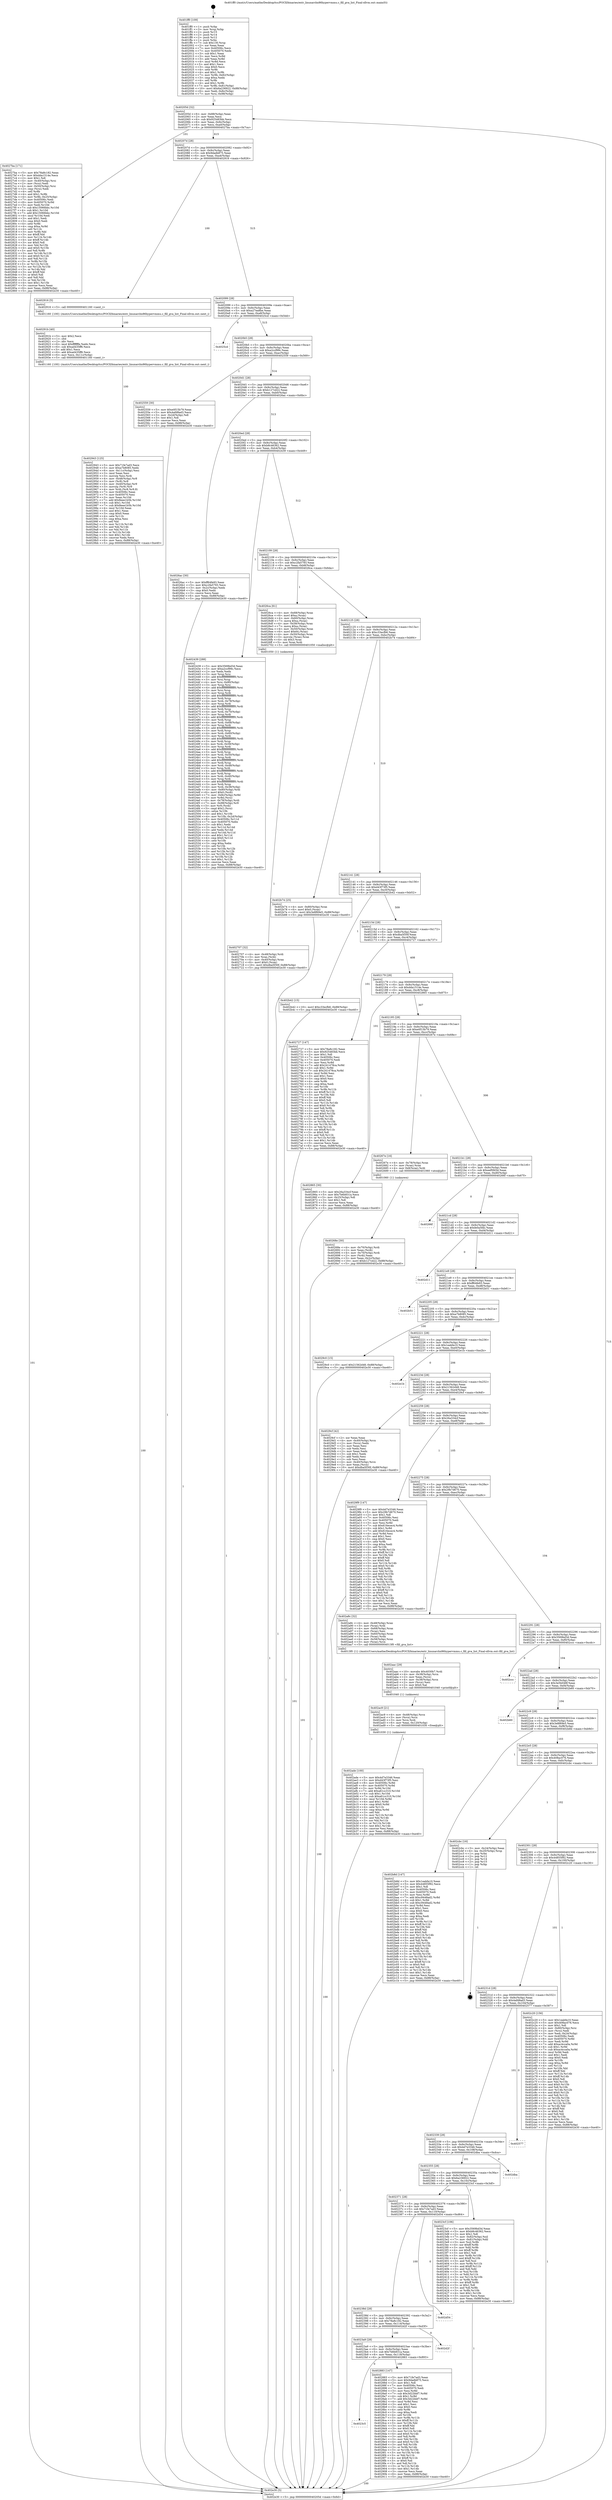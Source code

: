 digraph "0x401ff0" {
  label = "0x401ff0 (/mnt/c/Users/mathe/Desktop/tcc/POCII/binaries/extr_linuxarchx86hypervmmu.c_fill_gva_list_Final-ollvm.out::main(0))"
  labelloc = "t"
  node[shape=record]

  Entry [label="",width=0.3,height=0.3,shape=circle,fillcolor=black,style=filled]
  "0x40205d" [label="{
     0x40205d [32]\l
     | [instrs]\l
     &nbsp;&nbsp;0x40205d \<+6\>: mov -0x88(%rbp),%eax\l
     &nbsp;&nbsp;0x402063 \<+2\>: mov %eax,%ecx\l
     &nbsp;&nbsp;0x402065 \<+6\>: sub $0x925483bb,%ecx\l
     &nbsp;&nbsp;0x40206b \<+6\>: mov %eax,-0x9c(%rbp)\l
     &nbsp;&nbsp;0x402071 \<+6\>: mov %ecx,-0xa0(%rbp)\l
     &nbsp;&nbsp;0x402077 \<+6\>: je 00000000004027ba \<main+0x7ca\>\l
  }"]
  "0x4027ba" [label="{
     0x4027ba [171]\l
     | [instrs]\l
     &nbsp;&nbsp;0x4027ba \<+5\>: mov $0x78a8c182,%eax\l
     &nbsp;&nbsp;0x4027bf \<+5\>: mov $0xdda1514e,%ecx\l
     &nbsp;&nbsp;0x4027c4 \<+2\>: mov $0x1,%dl\l
     &nbsp;&nbsp;0x4027c6 \<+4\>: mov -0x40(%rbp),%rsi\l
     &nbsp;&nbsp;0x4027ca \<+2\>: mov (%rsi),%edi\l
     &nbsp;&nbsp;0x4027cc \<+4\>: mov -0x50(%rbp),%rsi\l
     &nbsp;&nbsp;0x4027d0 \<+2\>: cmp (%rsi),%edi\l
     &nbsp;&nbsp;0x4027d2 \<+4\>: setl %r8b\l
     &nbsp;&nbsp;0x4027d6 \<+4\>: and $0x1,%r8b\l
     &nbsp;&nbsp;0x4027da \<+4\>: mov %r8b,-0x25(%rbp)\l
     &nbsp;&nbsp;0x4027de \<+7\>: mov 0x40506c,%edi\l
     &nbsp;&nbsp;0x4027e5 \<+8\>: mov 0x405070,%r9d\l
     &nbsp;&nbsp;0x4027ed \<+3\>: mov %edi,%r10d\l
     &nbsp;&nbsp;0x4027f0 \<+7\>: sub $0x15066bbc,%r10d\l
     &nbsp;&nbsp;0x4027f7 \<+4\>: sub $0x1,%r10d\l
     &nbsp;&nbsp;0x4027fb \<+7\>: add $0x15066bbc,%r10d\l
     &nbsp;&nbsp;0x402802 \<+4\>: imul %r10d,%edi\l
     &nbsp;&nbsp;0x402806 \<+3\>: and $0x1,%edi\l
     &nbsp;&nbsp;0x402809 \<+3\>: cmp $0x0,%edi\l
     &nbsp;&nbsp;0x40280c \<+4\>: sete %r8b\l
     &nbsp;&nbsp;0x402810 \<+4\>: cmp $0xa,%r9d\l
     &nbsp;&nbsp;0x402814 \<+4\>: setl %r11b\l
     &nbsp;&nbsp;0x402818 \<+3\>: mov %r8b,%bl\l
     &nbsp;&nbsp;0x40281b \<+3\>: xor $0xff,%bl\l
     &nbsp;&nbsp;0x40281e \<+3\>: mov %r11b,%r14b\l
     &nbsp;&nbsp;0x402821 \<+4\>: xor $0xff,%r14b\l
     &nbsp;&nbsp;0x402825 \<+3\>: xor $0x0,%dl\l
     &nbsp;&nbsp;0x402828 \<+3\>: mov %bl,%r15b\l
     &nbsp;&nbsp;0x40282b \<+4\>: and $0x0,%r15b\l
     &nbsp;&nbsp;0x40282f \<+3\>: and %dl,%r8b\l
     &nbsp;&nbsp;0x402832 \<+3\>: mov %r14b,%r12b\l
     &nbsp;&nbsp;0x402835 \<+4\>: and $0x0,%r12b\l
     &nbsp;&nbsp;0x402839 \<+3\>: and %dl,%r11b\l
     &nbsp;&nbsp;0x40283c \<+3\>: or %r8b,%r15b\l
     &nbsp;&nbsp;0x40283f \<+3\>: or %r11b,%r12b\l
     &nbsp;&nbsp;0x402842 \<+3\>: xor %r12b,%r15b\l
     &nbsp;&nbsp;0x402845 \<+3\>: or %r14b,%bl\l
     &nbsp;&nbsp;0x402848 \<+3\>: xor $0xff,%bl\l
     &nbsp;&nbsp;0x40284b \<+3\>: or $0x0,%dl\l
     &nbsp;&nbsp;0x40284e \<+2\>: and %dl,%bl\l
     &nbsp;&nbsp;0x402850 \<+3\>: or %bl,%r15b\l
     &nbsp;&nbsp;0x402853 \<+4\>: test $0x1,%r15b\l
     &nbsp;&nbsp;0x402857 \<+3\>: cmovne %ecx,%eax\l
     &nbsp;&nbsp;0x40285a \<+6\>: mov %eax,-0x88(%rbp)\l
     &nbsp;&nbsp;0x402860 \<+5\>: jmp 0000000000402e30 \<main+0xe40\>\l
  }"]
  "0x40207d" [label="{
     0x40207d [28]\l
     | [instrs]\l
     &nbsp;&nbsp;0x40207d \<+5\>: jmp 0000000000402082 \<main+0x92\>\l
     &nbsp;&nbsp;0x402082 \<+6\>: mov -0x9c(%rbp),%eax\l
     &nbsp;&nbsp;0x402088 \<+5\>: sub $0x9dadb875,%eax\l
     &nbsp;&nbsp;0x40208d \<+6\>: mov %eax,-0xa4(%rbp)\l
     &nbsp;&nbsp;0x402093 \<+6\>: je 0000000000402916 \<main+0x926\>\l
  }"]
  Exit [label="",width=0.3,height=0.3,shape=circle,fillcolor=black,style=filled,peripheries=2]
  "0x402916" [label="{
     0x402916 [5]\l
     | [instrs]\l
     &nbsp;&nbsp;0x402916 \<+5\>: call 0000000000401160 \<next_i\>\l
     | [calls]\l
     &nbsp;&nbsp;0x401160 \{100\} (/mnt/c/Users/mathe/Desktop/tcc/POCII/binaries/extr_linuxarchx86hypervmmu.c_fill_gva_list_Final-ollvm.out::next_i)\l
  }"]
  "0x402099" [label="{
     0x402099 [28]\l
     | [instrs]\l
     &nbsp;&nbsp;0x402099 \<+5\>: jmp 000000000040209e \<main+0xae\>\l
     &nbsp;&nbsp;0x40209e \<+6\>: mov -0x9c(%rbp),%eax\l
     &nbsp;&nbsp;0x4020a4 \<+5\>: sub $0xa27ea8be,%eax\l
     &nbsp;&nbsp;0x4020a9 \<+6\>: mov %eax,-0xa8(%rbp)\l
     &nbsp;&nbsp;0x4020af \<+6\>: je 00000000004025cd \<main+0x5dd\>\l
  }"]
  "0x402ade" [label="{
     0x402ade [100]\l
     | [instrs]\l
     &nbsp;&nbsp;0x402ade \<+5\>: mov $0x4d7e3346,%eax\l
     &nbsp;&nbsp;0x402ae3 \<+5\>: mov $0xd43f73f5,%esi\l
     &nbsp;&nbsp;0x402ae8 \<+8\>: mov 0x40506c,%r8d\l
     &nbsp;&nbsp;0x402af0 \<+8\>: mov 0x405070,%r9d\l
     &nbsp;&nbsp;0x402af8 \<+3\>: mov %r8d,%r10d\l
     &nbsp;&nbsp;0x402afb \<+7\>: add $0xa61cc310,%r10d\l
     &nbsp;&nbsp;0x402b02 \<+4\>: sub $0x1,%r10d\l
     &nbsp;&nbsp;0x402b06 \<+7\>: sub $0xa61cc310,%r10d\l
     &nbsp;&nbsp;0x402b0d \<+4\>: imul %r10d,%r8d\l
     &nbsp;&nbsp;0x402b11 \<+4\>: and $0x1,%r8d\l
     &nbsp;&nbsp;0x402b15 \<+4\>: cmp $0x0,%r8d\l
     &nbsp;&nbsp;0x402b19 \<+4\>: sete %r11b\l
     &nbsp;&nbsp;0x402b1d \<+4\>: cmp $0xa,%r9d\l
     &nbsp;&nbsp;0x402b21 \<+3\>: setl %bl\l
     &nbsp;&nbsp;0x402b24 \<+3\>: mov %r11b,%r14b\l
     &nbsp;&nbsp;0x402b27 \<+3\>: and %bl,%r14b\l
     &nbsp;&nbsp;0x402b2a \<+3\>: xor %bl,%r11b\l
     &nbsp;&nbsp;0x402b2d \<+3\>: or %r11b,%r14b\l
     &nbsp;&nbsp;0x402b30 \<+4\>: test $0x1,%r14b\l
     &nbsp;&nbsp;0x402b34 \<+3\>: cmovne %esi,%eax\l
     &nbsp;&nbsp;0x402b37 \<+6\>: mov %eax,-0x88(%rbp)\l
     &nbsp;&nbsp;0x402b3d \<+5\>: jmp 0000000000402e30 \<main+0xe40\>\l
  }"]
  "0x4025cd" [label="{
     0x4025cd\l
  }", style=dashed]
  "0x4020b5" [label="{
     0x4020b5 [28]\l
     | [instrs]\l
     &nbsp;&nbsp;0x4020b5 \<+5\>: jmp 00000000004020ba \<main+0xca\>\l
     &nbsp;&nbsp;0x4020ba \<+6\>: mov -0x9c(%rbp),%eax\l
     &nbsp;&nbsp;0x4020c0 \<+5\>: sub $0xa2ccf99c,%eax\l
     &nbsp;&nbsp;0x4020c5 \<+6\>: mov %eax,-0xac(%rbp)\l
     &nbsp;&nbsp;0x4020cb \<+6\>: je 0000000000402559 \<main+0x569\>\l
  }"]
  "0x402ac9" [label="{
     0x402ac9 [21]\l
     | [instrs]\l
     &nbsp;&nbsp;0x402ac9 \<+4\>: mov -0x48(%rbp),%rcx\l
     &nbsp;&nbsp;0x402acd \<+3\>: mov (%rcx),%rcx\l
     &nbsp;&nbsp;0x402ad0 \<+3\>: mov %rcx,%rdi\l
     &nbsp;&nbsp;0x402ad3 \<+6\>: mov %eax,-0x120(%rbp)\l
     &nbsp;&nbsp;0x402ad9 \<+5\>: call 0000000000401030 \<free@plt\>\l
     | [calls]\l
     &nbsp;&nbsp;0x401030 \{1\} (unknown)\l
  }"]
  "0x402559" [label="{
     0x402559 [30]\l
     | [instrs]\l
     &nbsp;&nbsp;0x402559 \<+5\>: mov $0xe0f15b79,%eax\l
     &nbsp;&nbsp;0x40255e \<+5\>: mov $0x4afd8ad3,%ecx\l
     &nbsp;&nbsp;0x402563 \<+3\>: mov -0x2d(%rbp),%dl\l
     &nbsp;&nbsp;0x402566 \<+3\>: test $0x1,%dl\l
     &nbsp;&nbsp;0x402569 \<+3\>: cmovne %ecx,%eax\l
     &nbsp;&nbsp;0x40256c \<+6\>: mov %eax,-0x88(%rbp)\l
     &nbsp;&nbsp;0x402572 \<+5\>: jmp 0000000000402e30 \<main+0xe40\>\l
  }"]
  "0x4020d1" [label="{
     0x4020d1 [28]\l
     | [instrs]\l
     &nbsp;&nbsp;0x4020d1 \<+5\>: jmp 00000000004020d6 \<main+0xe6\>\l
     &nbsp;&nbsp;0x4020d6 \<+6\>: mov -0x9c(%rbp),%eax\l
     &nbsp;&nbsp;0x4020dc \<+5\>: sub $0xb127cd22,%eax\l
     &nbsp;&nbsp;0x4020e1 \<+6\>: mov %eax,-0xb0(%rbp)\l
     &nbsp;&nbsp;0x4020e7 \<+6\>: je 00000000004026ac \<main+0x6bc\>\l
  }"]
  "0x402aac" [label="{
     0x402aac [29]\l
     | [instrs]\l
     &nbsp;&nbsp;0x402aac \<+10\>: movabs $0x4030b7,%rdi\l
     &nbsp;&nbsp;0x402ab6 \<+4\>: mov -0x38(%rbp),%rcx\l
     &nbsp;&nbsp;0x402aba \<+2\>: mov %eax,(%rcx)\l
     &nbsp;&nbsp;0x402abc \<+4\>: mov -0x38(%rbp),%rcx\l
     &nbsp;&nbsp;0x402ac0 \<+2\>: mov (%rcx),%esi\l
     &nbsp;&nbsp;0x402ac2 \<+2\>: mov $0x0,%al\l
     &nbsp;&nbsp;0x402ac4 \<+5\>: call 0000000000401040 \<printf@plt\>\l
     | [calls]\l
     &nbsp;&nbsp;0x401040 \{1\} (unknown)\l
  }"]
  "0x4026ac" [label="{
     0x4026ac [30]\l
     | [instrs]\l
     &nbsp;&nbsp;0x4026ac \<+5\>: mov $0xff64fe93,%eax\l
     &nbsp;&nbsp;0x4026b1 \<+5\>: mov $0xc2fa5793,%ecx\l
     &nbsp;&nbsp;0x4026b6 \<+3\>: mov -0x2c(%rbp),%edx\l
     &nbsp;&nbsp;0x4026b9 \<+3\>: cmp $0x0,%edx\l
     &nbsp;&nbsp;0x4026bc \<+3\>: cmove %ecx,%eax\l
     &nbsp;&nbsp;0x4026bf \<+6\>: mov %eax,-0x88(%rbp)\l
     &nbsp;&nbsp;0x4026c5 \<+5\>: jmp 0000000000402e30 \<main+0xe40\>\l
  }"]
  "0x4020ed" [label="{
     0x4020ed [28]\l
     | [instrs]\l
     &nbsp;&nbsp;0x4020ed \<+5\>: jmp 00000000004020f2 \<main+0x102\>\l
     &nbsp;&nbsp;0x4020f2 \<+6\>: mov -0x9c(%rbp),%eax\l
     &nbsp;&nbsp;0x4020f8 \<+5\>: sub $0xb8c46362,%eax\l
     &nbsp;&nbsp;0x4020fd \<+6\>: mov %eax,-0xb4(%rbp)\l
     &nbsp;&nbsp;0x402103 \<+6\>: je 0000000000402439 \<main+0x449\>\l
  }"]
  "0x402943" [label="{
     0x402943 [125]\l
     | [instrs]\l
     &nbsp;&nbsp;0x402943 \<+5\>: mov $0x71fe7ad3,%ecx\l
     &nbsp;&nbsp;0x402948 \<+5\>: mov $0xa7b8085,%edx\l
     &nbsp;&nbsp;0x40294d \<+6\>: mov -0x11c(%rbp),%esi\l
     &nbsp;&nbsp;0x402953 \<+3\>: imul %eax,%esi\l
     &nbsp;&nbsp;0x402956 \<+3\>: movslq %esi,%rdi\l
     &nbsp;&nbsp;0x402959 \<+4\>: mov -0x48(%rbp),%r8\l
     &nbsp;&nbsp;0x40295d \<+3\>: mov (%r8),%r8\l
     &nbsp;&nbsp;0x402960 \<+4\>: mov -0x40(%rbp),%r9\l
     &nbsp;&nbsp;0x402964 \<+3\>: movslq (%r9),%r9\l
     &nbsp;&nbsp;0x402967 \<+4\>: mov %rdi,(%r8,%r9,8)\l
     &nbsp;&nbsp;0x40296b \<+7\>: mov 0x40506c,%eax\l
     &nbsp;&nbsp;0x402972 \<+7\>: mov 0x405070,%esi\l
     &nbsp;&nbsp;0x402979 \<+3\>: mov %eax,%r10d\l
     &nbsp;&nbsp;0x40297c \<+7\>: add $0x8eee1b5b,%r10d\l
     &nbsp;&nbsp;0x402983 \<+4\>: sub $0x1,%r10d\l
     &nbsp;&nbsp;0x402987 \<+7\>: sub $0x8eee1b5b,%r10d\l
     &nbsp;&nbsp;0x40298e \<+4\>: imul %r10d,%eax\l
     &nbsp;&nbsp;0x402992 \<+3\>: and $0x1,%eax\l
     &nbsp;&nbsp;0x402995 \<+3\>: cmp $0x0,%eax\l
     &nbsp;&nbsp;0x402998 \<+4\>: sete %r11b\l
     &nbsp;&nbsp;0x40299c \<+3\>: cmp $0xa,%esi\l
     &nbsp;&nbsp;0x40299f \<+3\>: setl %bl\l
     &nbsp;&nbsp;0x4029a2 \<+3\>: mov %r11b,%r14b\l
     &nbsp;&nbsp;0x4029a5 \<+3\>: and %bl,%r14b\l
     &nbsp;&nbsp;0x4029a8 \<+3\>: xor %bl,%r11b\l
     &nbsp;&nbsp;0x4029ab \<+3\>: or %r11b,%r14b\l
     &nbsp;&nbsp;0x4029ae \<+4\>: test $0x1,%r14b\l
     &nbsp;&nbsp;0x4029b2 \<+3\>: cmovne %edx,%ecx\l
     &nbsp;&nbsp;0x4029b5 \<+6\>: mov %ecx,-0x88(%rbp)\l
     &nbsp;&nbsp;0x4029bb \<+5\>: jmp 0000000000402e30 \<main+0xe40\>\l
  }"]
  "0x402439" [label="{
     0x402439 [288]\l
     | [instrs]\l
     &nbsp;&nbsp;0x402439 \<+5\>: mov $0x3569bd3d,%eax\l
     &nbsp;&nbsp;0x40243e \<+5\>: mov $0xa2ccf99c,%ecx\l
     &nbsp;&nbsp;0x402443 \<+2\>: xor %edx,%edx\l
     &nbsp;&nbsp;0x402445 \<+3\>: mov %rsp,%rsi\l
     &nbsp;&nbsp;0x402448 \<+4\>: add $0xfffffffffffffff0,%rsi\l
     &nbsp;&nbsp;0x40244c \<+3\>: mov %rsi,%rsp\l
     &nbsp;&nbsp;0x40244f \<+4\>: mov %rsi,-0x80(%rbp)\l
     &nbsp;&nbsp;0x402453 \<+3\>: mov %rsp,%rsi\l
     &nbsp;&nbsp;0x402456 \<+4\>: add $0xfffffffffffffff0,%rsi\l
     &nbsp;&nbsp;0x40245a \<+3\>: mov %rsi,%rsp\l
     &nbsp;&nbsp;0x40245d \<+3\>: mov %rsp,%rdi\l
     &nbsp;&nbsp;0x402460 \<+4\>: add $0xfffffffffffffff0,%rdi\l
     &nbsp;&nbsp;0x402464 \<+3\>: mov %rdi,%rsp\l
     &nbsp;&nbsp;0x402467 \<+4\>: mov %rdi,-0x78(%rbp)\l
     &nbsp;&nbsp;0x40246b \<+3\>: mov %rsp,%rdi\l
     &nbsp;&nbsp;0x40246e \<+4\>: add $0xfffffffffffffff0,%rdi\l
     &nbsp;&nbsp;0x402472 \<+3\>: mov %rdi,%rsp\l
     &nbsp;&nbsp;0x402475 \<+4\>: mov %rdi,-0x70(%rbp)\l
     &nbsp;&nbsp;0x402479 \<+3\>: mov %rsp,%rdi\l
     &nbsp;&nbsp;0x40247c \<+4\>: add $0xfffffffffffffff0,%rdi\l
     &nbsp;&nbsp;0x402480 \<+3\>: mov %rdi,%rsp\l
     &nbsp;&nbsp;0x402483 \<+4\>: mov %rdi,-0x68(%rbp)\l
     &nbsp;&nbsp;0x402487 \<+3\>: mov %rsp,%rdi\l
     &nbsp;&nbsp;0x40248a \<+4\>: add $0xfffffffffffffff0,%rdi\l
     &nbsp;&nbsp;0x40248e \<+3\>: mov %rdi,%rsp\l
     &nbsp;&nbsp;0x402491 \<+4\>: mov %rdi,-0x60(%rbp)\l
     &nbsp;&nbsp;0x402495 \<+3\>: mov %rsp,%rdi\l
     &nbsp;&nbsp;0x402498 \<+4\>: add $0xfffffffffffffff0,%rdi\l
     &nbsp;&nbsp;0x40249c \<+3\>: mov %rdi,%rsp\l
     &nbsp;&nbsp;0x40249f \<+4\>: mov %rdi,-0x58(%rbp)\l
     &nbsp;&nbsp;0x4024a3 \<+3\>: mov %rsp,%rdi\l
     &nbsp;&nbsp;0x4024a6 \<+4\>: add $0xfffffffffffffff0,%rdi\l
     &nbsp;&nbsp;0x4024aa \<+3\>: mov %rdi,%rsp\l
     &nbsp;&nbsp;0x4024ad \<+4\>: mov %rdi,-0x50(%rbp)\l
     &nbsp;&nbsp;0x4024b1 \<+3\>: mov %rsp,%rdi\l
     &nbsp;&nbsp;0x4024b4 \<+4\>: add $0xfffffffffffffff0,%rdi\l
     &nbsp;&nbsp;0x4024b8 \<+3\>: mov %rdi,%rsp\l
     &nbsp;&nbsp;0x4024bb \<+4\>: mov %rdi,-0x48(%rbp)\l
     &nbsp;&nbsp;0x4024bf \<+3\>: mov %rsp,%rdi\l
     &nbsp;&nbsp;0x4024c2 \<+4\>: add $0xfffffffffffffff0,%rdi\l
     &nbsp;&nbsp;0x4024c6 \<+3\>: mov %rdi,%rsp\l
     &nbsp;&nbsp;0x4024c9 \<+4\>: mov %rdi,-0x40(%rbp)\l
     &nbsp;&nbsp;0x4024cd \<+3\>: mov %rsp,%rdi\l
     &nbsp;&nbsp;0x4024d0 \<+4\>: add $0xfffffffffffffff0,%rdi\l
     &nbsp;&nbsp;0x4024d4 \<+3\>: mov %rdi,%rsp\l
     &nbsp;&nbsp;0x4024d7 \<+4\>: mov %rdi,-0x38(%rbp)\l
     &nbsp;&nbsp;0x4024db \<+4\>: mov -0x80(%rbp),%rdi\l
     &nbsp;&nbsp;0x4024df \<+6\>: movl $0x0,(%rdi)\l
     &nbsp;&nbsp;0x4024e5 \<+7\>: mov -0x8c(%rbp),%r8d\l
     &nbsp;&nbsp;0x4024ec \<+3\>: mov %r8d,(%rsi)\l
     &nbsp;&nbsp;0x4024ef \<+4\>: mov -0x78(%rbp),%rdi\l
     &nbsp;&nbsp;0x4024f3 \<+7\>: mov -0x98(%rbp),%r9\l
     &nbsp;&nbsp;0x4024fa \<+3\>: mov %r9,(%rdi)\l
     &nbsp;&nbsp;0x4024fd \<+3\>: cmpl $0x2,(%rsi)\l
     &nbsp;&nbsp;0x402500 \<+4\>: setne %r10b\l
     &nbsp;&nbsp;0x402504 \<+4\>: and $0x1,%r10b\l
     &nbsp;&nbsp;0x402508 \<+4\>: mov %r10b,-0x2d(%rbp)\l
     &nbsp;&nbsp;0x40250c \<+8\>: mov 0x40506c,%r11d\l
     &nbsp;&nbsp;0x402514 \<+7\>: mov 0x405070,%ebx\l
     &nbsp;&nbsp;0x40251b \<+3\>: sub $0x1,%edx\l
     &nbsp;&nbsp;0x40251e \<+3\>: mov %r11d,%r14d\l
     &nbsp;&nbsp;0x402521 \<+3\>: add %edx,%r14d\l
     &nbsp;&nbsp;0x402524 \<+4\>: imul %r14d,%r11d\l
     &nbsp;&nbsp;0x402528 \<+4\>: and $0x1,%r11d\l
     &nbsp;&nbsp;0x40252c \<+4\>: cmp $0x0,%r11d\l
     &nbsp;&nbsp;0x402530 \<+4\>: sete %r10b\l
     &nbsp;&nbsp;0x402534 \<+3\>: cmp $0xa,%ebx\l
     &nbsp;&nbsp;0x402537 \<+4\>: setl %r15b\l
     &nbsp;&nbsp;0x40253b \<+3\>: mov %r10b,%r12b\l
     &nbsp;&nbsp;0x40253e \<+3\>: and %r15b,%r12b\l
     &nbsp;&nbsp;0x402541 \<+3\>: xor %r15b,%r10b\l
     &nbsp;&nbsp;0x402544 \<+3\>: or %r10b,%r12b\l
     &nbsp;&nbsp;0x402547 \<+4\>: test $0x1,%r12b\l
     &nbsp;&nbsp;0x40254b \<+3\>: cmovne %ecx,%eax\l
     &nbsp;&nbsp;0x40254e \<+6\>: mov %eax,-0x88(%rbp)\l
     &nbsp;&nbsp;0x402554 \<+5\>: jmp 0000000000402e30 \<main+0xe40\>\l
  }"]
  "0x402109" [label="{
     0x402109 [28]\l
     | [instrs]\l
     &nbsp;&nbsp;0x402109 \<+5\>: jmp 000000000040210e \<main+0x11e\>\l
     &nbsp;&nbsp;0x40210e \<+6\>: mov -0x9c(%rbp),%eax\l
     &nbsp;&nbsp;0x402114 \<+5\>: sub $0xc2fa5793,%eax\l
     &nbsp;&nbsp;0x402119 \<+6\>: mov %eax,-0xb8(%rbp)\l
     &nbsp;&nbsp;0x40211f \<+6\>: je 00000000004026ca \<main+0x6da\>\l
  }"]
  "0x40291b" [label="{
     0x40291b [40]\l
     | [instrs]\l
     &nbsp;&nbsp;0x40291b \<+5\>: mov $0x2,%ecx\l
     &nbsp;&nbsp;0x402920 \<+1\>: cltd\l
     &nbsp;&nbsp;0x402921 \<+2\>: idiv %ecx\l
     &nbsp;&nbsp;0x402923 \<+6\>: imul $0xfffffffe,%edx,%ecx\l
     &nbsp;&nbsp;0x402929 \<+6\>: sub $0xad435ff6,%ecx\l
     &nbsp;&nbsp;0x40292f \<+3\>: add $0x1,%ecx\l
     &nbsp;&nbsp;0x402932 \<+6\>: add $0xad435ff6,%ecx\l
     &nbsp;&nbsp;0x402938 \<+6\>: mov %ecx,-0x11c(%rbp)\l
     &nbsp;&nbsp;0x40293e \<+5\>: call 0000000000401160 \<next_i\>\l
     | [calls]\l
     &nbsp;&nbsp;0x401160 \{100\} (/mnt/c/Users/mathe/Desktop/tcc/POCII/binaries/extr_linuxarchx86hypervmmu.c_fill_gva_list_Final-ollvm.out::next_i)\l
  }"]
  "0x4026ca" [label="{
     0x4026ca [61]\l
     | [instrs]\l
     &nbsp;&nbsp;0x4026ca \<+4\>: mov -0x68(%rbp),%rax\l
     &nbsp;&nbsp;0x4026ce \<+6\>: movl $0xa,(%rax)\l
     &nbsp;&nbsp;0x4026d4 \<+4\>: mov -0x60(%rbp),%rax\l
     &nbsp;&nbsp;0x4026d8 \<+7\>: movq $0xa,(%rax)\l
     &nbsp;&nbsp;0x4026df \<+4\>: mov -0x58(%rbp),%rax\l
     &nbsp;&nbsp;0x4026e3 \<+7\>: movq $0xa,(%rax)\l
     &nbsp;&nbsp;0x4026ea \<+4\>: mov -0x50(%rbp),%rax\l
     &nbsp;&nbsp;0x4026ee \<+6\>: movl $0x64,(%rax)\l
     &nbsp;&nbsp;0x4026f4 \<+4\>: mov -0x50(%rbp),%rax\l
     &nbsp;&nbsp;0x4026f8 \<+3\>: movslq (%rax),%rax\l
     &nbsp;&nbsp;0x4026fb \<+4\>: shl $0x3,%rax\l
     &nbsp;&nbsp;0x4026ff \<+3\>: mov %rax,%rdi\l
     &nbsp;&nbsp;0x402702 \<+5\>: call 0000000000401050 \<malloc@plt\>\l
     | [calls]\l
     &nbsp;&nbsp;0x401050 \{1\} (unknown)\l
  }"]
  "0x402125" [label="{
     0x402125 [28]\l
     | [instrs]\l
     &nbsp;&nbsp;0x402125 \<+5\>: jmp 000000000040212a \<main+0x13a\>\l
     &nbsp;&nbsp;0x40212a \<+6\>: mov -0x9c(%rbp),%eax\l
     &nbsp;&nbsp;0x402130 \<+5\>: sub $0xc33ecfb6,%eax\l
     &nbsp;&nbsp;0x402135 \<+6\>: mov %eax,-0xbc(%rbp)\l
     &nbsp;&nbsp;0x40213b \<+6\>: je 0000000000402b74 \<main+0xb84\>\l
  }"]
  "0x4023c5" [label="{
     0x4023c5\l
  }", style=dashed]
  "0x402b74" [label="{
     0x402b74 [25]\l
     | [instrs]\l
     &nbsp;&nbsp;0x402b74 \<+4\>: mov -0x80(%rbp),%rax\l
     &nbsp;&nbsp;0x402b78 \<+6\>: movl $0x0,(%rax)\l
     &nbsp;&nbsp;0x402b7e \<+10\>: movl $0x3e8f69e5,-0x88(%rbp)\l
     &nbsp;&nbsp;0x402b88 \<+5\>: jmp 0000000000402e30 \<main+0xe40\>\l
  }"]
  "0x402141" [label="{
     0x402141 [28]\l
     | [instrs]\l
     &nbsp;&nbsp;0x402141 \<+5\>: jmp 0000000000402146 \<main+0x156\>\l
     &nbsp;&nbsp;0x402146 \<+6\>: mov -0x9c(%rbp),%eax\l
     &nbsp;&nbsp;0x40214c \<+5\>: sub $0xd43f73f5,%eax\l
     &nbsp;&nbsp;0x402151 \<+6\>: mov %eax,-0xc0(%rbp)\l
     &nbsp;&nbsp;0x402157 \<+6\>: je 0000000000402b42 \<main+0xb52\>\l
  }"]
  "0x402883" [label="{
     0x402883 [147]\l
     | [instrs]\l
     &nbsp;&nbsp;0x402883 \<+5\>: mov $0x71fe7ad3,%eax\l
     &nbsp;&nbsp;0x402888 \<+5\>: mov $0x9dadb875,%ecx\l
     &nbsp;&nbsp;0x40288d \<+2\>: mov $0x1,%dl\l
     &nbsp;&nbsp;0x40288f \<+7\>: mov 0x40506c,%esi\l
     &nbsp;&nbsp;0x402896 \<+7\>: mov 0x405070,%edi\l
     &nbsp;&nbsp;0x40289d \<+3\>: mov %esi,%r8d\l
     &nbsp;&nbsp;0x4028a0 \<+7\>: sub $0x3d22bbf7,%r8d\l
     &nbsp;&nbsp;0x4028a7 \<+4\>: sub $0x1,%r8d\l
     &nbsp;&nbsp;0x4028ab \<+7\>: add $0x3d22bbf7,%r8d\l
     &nbsp;&nbsp;0x4028b2 \<+4\>: imul %r8d,%esi\l
     &nbsp;&nbsp;0x4028b6 \<+3\>: and $0x1,%esi\l
     &nbsp;&nbsp;0x4028b9 \<+3\>: cmp $0x0,%esi\l
     &nbsp;&nbsp;0x4028bc \<+4\>: sete %r9b\l
     &nbsp;&nbsp;0x4028c0 \<+3\>: cmp $0xa,%edi\l
     &nbsp;&nbsp;0x4028c3 \<+4\>: setl %r10b\l
     &nbsp;&nbsp;0x4028c7 \<+3\>: mov %r9b,%r11b\l
     &nbsp;&nbsp;0x4028ca \<+4\>: xor $0xff,%r11b\l
     &nbsp;&nbsp;0x4028ce \<+3\>: mov %r10b,%bl\l
     &nbsp;&nbsp;0x4028d1 \<+3\>: xor $0xff,%bl\l
     &nbsp;&nbsp;0x4028d4 \<+3\>: xor $0x0,%dl\l
     &nbsp;&nbsp;0x4028d7 \<+3\>: mov %r11b,%r14b\l
     &nbsp;&nbsp;0x4028da \<+4\>: and $0x0,%r14b\l
     &nbsp;&nbsp;0x4028de \<+3\>: and %dl,%r9b\l
     &nbsp;&nbsp;0x4028e1 \<+3\>: mov %bl,%r15b\l
     &nbsp;&nbsp;0x4028e4 \<+4\>: and $0x0,%r15b\l
     &nbsp;&nbsp;0x4028e8 \<+3\>: and %dl,%r10b\l
     &nbsp;&nbsp;0x4028eb \<+3\>: or %r9b,%r14b\l
     &nbsp;&nbsp;0x4028ee \<+3\>: or %r10b,%r15b\l
     &nbsp;&nbsp;0x4028f1 \<+3\>: xor %r15b,%r14b\l
     &nbsp;&nbsp;0x4028f4 \<+3\>: or %bl,%r11b\l
     &nbsp;&nbsp;0x4028f7 \<+4\>: xor $0xff,%r11b\l
     &nbsp;&nbsp;0x4028fb \<+3\>: or $0x0,%dl\l
     &nbsp;&nbsp;0x4028fe \<+3\>: and %dl,%r11b\l
     &nbsp;&nbsp;0x402901 \<+3\>: or %r11b,%r14b\l
     &nbsp;&nbsp;0x402904 \<+4\>: test $0x1,%r14b\l
     &nbsp;&nbsp;0x402908 \<+3\>: cmovne %ecx,%eax\l
     &nbsp;&nbsp;0x40290b \<+6\>: mov %eax,-0x88(%rbp)\l
     &nbsp;&nbsp;0x402911 \<+5\>: jmp 0000000000402e30 \<main+0xe40\>\l
  }"]
  "0x402b42" [label="{
     0x402b42 [15]\l
     | [instrs]\l
     &nbsp;&nbsp;0x402b42 \<+10\>: movl $0xc33ecfb6,-0x88(%rbp)\l
     &nbsp;&nbsp;0x402b4c \<+5\>: jmp 0000000000402e30 \<main+0xe40\>\l
  }"]
  "0x40215d" [label="{
     0x40215d [28]\l
     | [instrs]\l
     &nbsp;&nbsp;0x40215d \<+5\>: jmp 0000000000402162 \<main+0x172\>\l
     &nbsp;&nbsp;0x402162 \<+6\>: mov -0x9c(%rbp),%eax\l
     &nbsp;&nbsp;0x402168 \<+5\>: sub $0xdba5f30f,%eax\l
     &nbsp;&nbsp;0x40216d \<+6\>: mov %eax,-0xc4(%rbp)\l
     &nbsp;&nbsp;0x402173 \<+6\>: je 0000000000402727 \<main+0x737\>\l
  }"]
  "0x4023a9" [label="{
     0x4023a9 [28]\l
     | [instrs]\l
     &nbsp;&nbsp;0x4023a9 \<+5\>: jmp 00000000004023ae \<main+0x3be\>\l
     &nbsp;&nbsp;0x4023ae \<+6\>: mov -0x9c(%rbp),%eax\l
     &nbsp;&nbsp;0x4023b4 \<+5\>: sub $0x7b6b831a,%eax\l
     &nbsp;&nbsp;0x4023b9 \<+6\>: mov %eax,-0x118(%rbp)\l
     &nbsp;&nbsp;0x4023bf \<+6\>: je 0000000000402883 \<main+0x893\>\l
  }"]
  "0x402727" [label="{
     0x402727 [147]\l
     | [instrs]\l
     &nbsp;&nbsp;0x402727 \<+5\>: mov $0x78a8c182,%eax\l
     &nbsp;&nbsp;0x40272c \<+5\>: mov $0x925483bb,%ecx\l
     &nbsp;&nbsp;0x402731 \<+2\>: mov $0x1,%dl\l
     &nbsp;&nbsp;0x402733 \<+7\>: mov 0x40506c,%esi\l
     &nbsp;&nbsp;0x40273a \<+7\>: mov 0x405070,%edi\l
     &nbsp;&nbsp;0x402741 \<+3\>: mov %esi,%r8d\l
     &nbsp;&nbsp;0x402744 \<+7\>: add $0x241478ca,%r8d\l
     &nbsp;&nbsp;0x40274b \<+4\>: sub $0x1,%r8d\l
     &nbsp;&nbsp;0x40274f \<+7\>: sub $0x241478ca,%r8d\l
     &nbsp;&nbsp;0x402756 \<+4\>: imul %r8d,%esi\l
     &nbsp;&nbsp;0x40275a \<+3\>: and $0x1,%esi\l
     &nbsp;&nbsp;0x40275d \<+3\>: cmp $0x0,%esi\l
     &nbsp;&nbsp;0x402760 \<+4\>: sete %r9b\l
     &nbsp;&nbsp;0x402764 \<+3\>: cmp $0xa,%edi\l
     &nbsp;&nbsp;0x402767 \<+4\>: setl %r10b\l
     &nbsp;&nbsp;0x40276b \<+3\>: mov %r9b,%r11b\l
     &nbsp;&nbsp;0x40276e \<+4\>: xor $0xff,%r11b\l
     &nbsp;&nbsp;0x402772 \<+3\>: mov %r10b,%bl\l
     &nbsp;&nbsp;0x402775 \<+3\>: xor $0xff,%bl\l
     &nbsp;&nbsp;0x402778 \<+3\>: xor $0x0,%dl\l
     &nbsp;&nbsp;0x40277b \<+3\>: mov %r11b,%r14b\l
     &nbsp;&nbsp;0x40277e \<+4\>: and $0x0,%r14b\l
     &nbsp;&nbsp;0x402782 \<+3\>: and %dl,%r9b\l
     &nbsp;&nbsp;0x402785 \<+3\>: mov %bl,%r15b\l
     &nbsp;&nbsp;0x402788 \<+4\>: and $0x0,%r15b\l
     &nbsp;&nbsp;0x40278c \<+3\>: and %dl,%r10b\l
     &nbsp;&nbsp;0x40278f \<+3\>: or %r9b,%r14b\l
     &nbsp;&nbsp;0x402792 \<+3\>: or %r10b,%r15b\l
     &nbsp;&nbsp;0x402795 \<+3\>: xor %r15b,%r14b\l
     &nbsp;&nbsp;0x402798 \<+3\>: or %bl,%r11b\l
     &nbsp;&nbsp;0x40279b \<+4\>: xor $0xff,%r11b\l
     &nbsp;&nbsp;0x40279f \<+3\>: or $0x0,%dl\l
     &nbsp;&nbsp;0x4027a2 \<+3\>: and %dl,%r11b\l
     &nbsp;&nbsp;0x4027a5 \<+3\>: or %r11b,%r14b\l
     &nbsp;&nbsp;0x4027a8 \<+4\>: test $0x1,%r14b\l
     &nbsp;&nbsp;0x4027ac \<+3\>: cmovne %ecx,%eax\l
     &nbsp;&nbsp;0x4027af \<+6\>: mov %eax,-0x88(%rbp)\l
     &nbsp;&nbsp;0x4027b5 \<+5\>: jmp 0000000000402e30 \<main+0xe40\>\l
  }"]
  "0x402179" [label="{
     0x402179 [28]\l
     | [instrs]\l
     &nbsp;&nbsp;0x402179 \<+5\>: jmp 000000000040217e \<main+0x18e\>\l
     &nbsp;&nbsp;0x40217e \<+6\>: mov -0x9c(%rbp),%eax\l
     &nbsp;&nbsp;0x402184 \<+5\>: sub $0xdda1514e,%eax\l
     &nbsp;&nbsp;0x402189 \<+6\>: mov %eax,-0xc8(%rbp)\l
     &nbsp;&nbsp;0x40218f \<+6\>: je 0000000000402865 \<main+0x875\>\l
  }"]
  "0x402d2f" [label="{
     0x402d2f\l
  }", style=dashed]
  "0x402865" [label="{
     0x402865 [30]\l
     | [instrs]\l
     &nbsp;&nbsp;0x402865 \<+5\>: mov $0x26a334cf,%eax\l
     &nbsp;&nbsp;0x40286a \<+5\>: mov $0x7b6b831a,%ecx\l
     &nbsp;&nbsp;0x40286f \<+3\>: mov -0x25(%rbp),%dl\l
     &nbsp;&nbsp;0x402872 \<+3\>: test $0x1,%dl\l
     &nbsp;&nbsp;0x402875 \<+3\>: cmovne %ecx,%eax\l
     &nbsp;&nbsp;0x402878 \<+6\>: mov %eax,-0x88(%rbp)\l
     &nbsp;&nbsp;0x40287e \<+5\>: jmp 0000000000402e30 \<main+0xe40\>\l
  }"]
  "0x402195" [label="{
     0x402195 [28]\l
     | [instrs]\l
     &nbsp;&nbsp;0x402195 \<+5\>: jmp 000000000040219a \<main+0x1aa\>\l
     &nbsp;&nbsp;0x40219a \<+6\>: mov -0x9c(%rbp),%eax\l
     &nbsp;&nbsp;0x4021a0 \<+5\>: sub $0xe0f15b79,%eax\l
     &nbsp;&nbsp;0x4021a5 \<+6\>: mov %eax,-0xcc(%rbp)\l
     &nbsp;&nbsp;0x4021ab \<+6\>: je 000000000040267e \<main+0x68e\>\l
  }"]
  "0x40238d" [label="{
     0x40238d [28]\l
     | [instrs]\l
     &nbsp;&nbsp;0x40238d \<+5\>: jmp 0000000000402392 \<main+0x3a2\>\l
     &nbsp;&nbsp;0x402392 \<+6\>: mov -0x9c(%rbp),%eax\l
     &nbsp;&nbsp;0x402398 \<+5\>: sub $0x78a8c182,%eax\l
     &nbsp;&nbsp;0x40239d \<+6\>: mov %eax,-0x114(%rbp)\l
     &nbsp;&nbsp;0x4023a3 \<+6\>: je 0000000000402d2f \<main+0xd3f\>\l
  }"]
  "0x40267e" [label="{
     0x40267e [16]\l
     | [instrs]\l
     &nbsp;&nbsp;0x40267e \<+4\>: mov -0x78(%rbp),%rax\l
     &nbsp;&nbsp;0x402682 \<+3\>: mov (%rax),%rax\l
     &nbsp;&nbsp;0x402685 \<+4\>: mov 0x8(%rax),%rdi\l
     &nbsp;&nbsp;0x402689 \<+5\>: call 0000000000401060 \<atoi@plt\>\l
     | [calls]\l
     &nbsp;&nbsp;0x401060 \{1\} (unknown)\l
  }"]
  "0x4021b1" [label="{
     0x4021b1 [28]\l
     | [instrs]\l
     &nbsp;&nbsp;0x4021b1 \<+5\>: jmp 00000000004021b6 \<main+0x1c6\>\l
     &nbsp;&nbsp;0x4021b6 \<+6\>: mov -0x9c(%rbp),%eax\l
     &nbsp;&nbsp;0x4021bc \<+5\>: sub $0xeef0fd3d,%eax\l
     &nbsp;&nbsp;0x4021c1 \<+6\>: mov %eax,-0xd0(%rbp)\l
     &nbsp;&nbsp;0x4021c7 \<+6\>: je 000000000040266f \<main+0x67f\>\l
  }"]
  "0x402d54" [label="{
     0x402d54\l
  }", style=dashed]
  "0x40266f" [label="{
     0x40266f\l
  }", style=dashed]
  "0x4021cd" [label="{
     0x4021cd [28]\l
     | [instrs]\l
     &nbsp;&nbsp;0x4021cd \<+5\>: jmp 00000000004021d2 \<main+0x1e2\>\l
     &nbsp;&nbsp;0x4021d2 \<+6\>: mov -0x9c(%rbp),%eax\l
     &nbsp;&nbsp;0x4021d8 \<+5\>: sub $0xfe0a5fdc,%eax\l
     &nbsp;&nbsp;0x4021dd \<+6\>: mov %eax,-0xd4(%rbp)\l
     &nbsp;&nbsp;0x4021e3 \<+6\>: je 0000000000402d11 \<main+0xd21\>\l
  }"]
  "0x402707" [label="{
     0x402707 [32]\l
     | [instrs]\l
     &nbsp;&nbsp;0x402707 \<+4\>: mov -0x48(%rbp),%rdi\l
     &nbsp;&nbsp;0x40270b \<+3\>: mov %rax,(%rdi)\l
     &nbsp;&nbsp;0x40270e \<+4\>: mov -0x40(%rbp),%rax\l
     &nbsp;&nbsp;0x402712 \<+6\>: movl $0x0,(%rax)\l
     &nbsp;&nbsp;0x402718 \<+10\>: movl $0xdba5f30f,-0x88(%rbp)\l
     &nbsp;&nbsp;0x402722 \<+5\>: jmp 0000000000402e30 \<main+0xe40\>\l
  }"]
  "0x402d11" [label="{
     0x402d11\l
  }", style=dashed]
  "0x4021e9" [label="{
     0x4021e9 [28]\l
     | [instrs]\l
     &nbsp;&nbsp;0x4021e9 \<+5\>: jmp 00000000004021ee \<main+0x1fe\>\l
     &nbsp;&nbsp;0x4021ee \<+6\>: mov -0x9c(%rbp),%eax\l
     &nbsp;&nbsp;0x4021f4 \<+5\>: sub $0xff64fe93,%eax\l
     &nbsp;&nbsp;0x4021f9 \<+6\>: mov %eax,-0xd8(%rbp)\l
     &nbsp;&nbsp;0x4021ff \<+6\>: je 0000000000402b51 \<main+0xb61\>\l
  }"]
  "0x40268e" [label="{
     0x40268e [30]\l
     | [instrs]\l
     &nbsp;&nbsp;0x40268e \<+4\>: mov -0x70(%rbp),%rdi\l
     &nbsp;&nbsp;0x402692 \<+2\>: mov %eax,(%rdi)\l
     &nbsp;&nbsp;0x402694 \<+4\>: mov -0x70(%rbp),%rdi\l
     &nbsp;&nbsp;0x402698 \<+2\>: mov (%rdi),%eax\l
     &nbsp;&nbsp;0x40269a \<+3\>: mov %eax,-0x2c(%rbp)\l
     &nbsp;&nbsp;0x40269d \<+10\>: movl $0xb127cd22,-0x88(%rbp)\l
     &nbsp;&nbsp;0x4026a7 \<+5\>: jmp 0000000000402e30 \<main+0xe40\>\l
  }"]
  "0x402b51" [label="{
     0x402b51\l
  }", style=dashed]
  "0x402205" [label="{
     0x402205 [28]\l
     | [instrs]\l
     &nbsp;&nbsp;0x402205 \<+5\>: jmp 000000000040220a \<main+0x21a\>\l
     &nbsp;&nbsp;0x40220a \<+6\>: mov -0x9c(%rbp),%eax\l
     &nbsp;&nbsp;0x402210 \<+5\>: sub $0xa7b8085,%eax\l
     &nbsp;&nbsp;0x402215 \<+6\>: mov %eax,-0xdc(%rbp)\l
     &nbsp;&nbsp;0x40221b \<+6\>: je 00000000004029c0 \<main+0x9d0\>\l
  }"]
  "0x401ff0" [label="{
     0x401ff0 [109]\l
     | [instrs]\l
     &nbsp;&nbsp;0x401ff0 \<+1\>: push %rbp\l
     &nbsp;&nbsp;0x401ff1 \<+3\>: mov %rsp,%rbp\l
     &nbsp;&nbsp;0x401ff4 \<+2\>: push %r15\l
     &nbsp;&nbsp;0x401ff6 \<+2\>: push %r14\l
     &nbsp;&nbsp;0x401ff8 \<+2\>: push %r12\l
     &nbsp;&nbsp;0x401ffa \<+1\>: push %rbx\l
     &nbsp;&nbsp;0x401ffb \<+7\>: sub $0x130,%rsp\l
     &nbsp;&nbsp;0x402002 \<+2\>: xor %eax,%eax\l
     &nbsp;&nbsp;0x402004 \<+7\>: mov 0x40506c,%ecx\l
     &nbsp;&nbsp;0x40200b \<+7\>: mov 0x405070,%edx\l
     &nbsp;&nbsp;0x402012 \<+3\>: sub $0x1,%eax\l
     &nbsp;&nbsp;0x402015 \<+3\>: mov %ecx,%r8d\l
     &nbsp;&nbsp;0x402018 \<+3\>: add %eax,%r8d\l
     &nbsp;&nbsp;0x40201b \<+4\>: imul %r8d,%ecx\l
     &nbsp;&nbsp;0x40201f \<+3\>: and $0x1,%ecx\l
     &nbsp;&nbsp;0x402022 \<+3\>: cmp $0x0,%ecx\l
     &nbsp;&nbsp;0x402025 \<+4\>: sete %r9b\l
     &nbsp;&nbsp;0x402029 \<+4\>: and $0x1,%r9b\l
     &nbsp;&nbsp;0x40202d \<+7\>: mov %r9b,-0x82(%rbp)\l
     &nbsp;&nbsp;0x402034 \<+3\>: cmp $0xa,%edx\l
     &nbsp;&nbsp;0x402037 \<+4\>: setl %r9b\l
     &nbsp;&nbsp;0x40203b \<+4\>: and $0x1,%r9b\l
     &nbsp;&nbsp;0x40203f \<+7\>: mov %r9b,-0x81(%rbp)\l
     &nbsp;&nbsp;0x402046 \<+10\>: movl $0x6a236922,-0x88(%rbp)\l
     &nbsp;&nbsp;0x402050 \<+6\>: mov %edi,-0x8c(%rbp)\l
     &nbsp;&nbsp;0x402056 \<+7\>: mov %rsi,-0x98(%rbp)\l
  }"]
  "0x4029c0" [label="{
     0x4029c0 [15]\l
     | [instrs]\l
     &nbsp;&nbsp;0x4029c0 \<+10\>: movl $0x21562d48,-0x88(%rbp)\l
     &nbsp;&nbsp;0x4029ca \<+5\>: jmp 0000000000402e30 \<main+0xe40\>\l
  }"]
  "0x402221" [label="{
     0x402221 [28]\l
     | [instrs]\l
     &nbsp;&nbsp;0x402221 \<+5\>: jmp 0000000000402226 \<main+0x236\>\l
     &nbsp;&nbsp;0x402226 \<+6\>: mov -0x9c(%rbp),%eax\l
     &nbsp;&nbsp;0x40222c \<+5\>: sub $0x1eabfa10,%eax\l
     &nbsp;&nbsp;0x402231 \<+6\>: mov %eax,-0xe0(%rbp)\l
     &nbsp;&nbsp;0x402237 \<+6\>: je 0000000000402e1b \<main+0xe2b\>\l
  }"]
  "0x402e30" [label="{
     0x402e30 [5]\l
     | [instrs]\l
     &nbsp;&nbsp;0x402e30 \<+5\>: jmp 000000000040205d \<main+0x6d\>\l
  }"]
  "0x402e1b" [label="{
     0x402e1b\l
  }", style=dashed]
  "0x40223d" [label="{
     0x40223d [28]\l
     | [instrs]\l
     &nbsp;&nbsp;0x40223d \<+5\>: jmp 0000000000402242 \<main+0x252\>\l
     &nbsp;&nbsp;0x402242 \<+6\>: mov -0x9c(%rbp),%eax\l
     &nbsp;&nbsp;0x402248 \<+5\>: sub $0x21562d48,%eax\l
     &nbsp;&nbsp;0x40224d \<+6\>: mov %eax,-0xe4(%rbp)\l
     &nbsp;&nbsp;0x402253 \<+6\>: je 00000000004029cf \<main+0x9df\>\l
  }"]
  "0x402371" [label="{
     0x402371 [28]\l
     | [instrs]\l
     &nbsp;&nbsp;0x402371 \<+5\>: jmp 0000000000402376 \<main+0x386\>\l
     &nbsp;&nbsp;0x402376 \<+6\>: mov -0x9c(%rbp),%eax\l
     &nbsp;&nbsp;0x40237c \<+5\>: sub $0x71fe7ad3,%eax\l
     &nbsp;&nbsp;0x402381 \<+6\>: mov %eax,-0x110(%rbp)\l
     &nbsp;&nbsp;0x402387 \<+6\>: je 0000000000402d54 \<main+0xd64\>\l
  }"]
  "0x4029cf" [label="{
     0x4029cf [42]\l
     | [instrs]\l
     &nbsp;&nbsp;0x4029cf \<+2\>: xor %eax,%eax\l
     &nbsp;&nbsp;0x4029d1 \<+4\>: mov -0x40(%rbp),%rcx\l
     &nbsp;&nbsp;0x4029d5 \<+2\>: mov (%rcx),%edx\l
     &nbsp;&nbsp;0x4029d7 \<+2\>: mov %eax,%esi\l
     &nbsp;&nbsp;0x4029d9 \<+2\>: sub %edx,%esi\l
     &nbsp;&nbsp;0x4029db \<+2\>: mov %eax,%edx\l
     &nbsp;&nbsp;0x4029dd \<+3\>: sub $0x1,%edx\l
     &nbsp;&nbsp;0x4029e0 \<+2\>: add %edx,%esi\l
     &nbsp;&nbsp;0x4029e2 \<+2\>: sub %esi,%eax\l
     &nbsp;&nbsp;0x4029e4 \<+4\>: mov -0x40(%rbp),%rcx\l
     &nbsp;&nbsp;0x4029e8 \<+2\>: mov %eax,(%rcx)\l
     &nbsp;&nbsp;0x4029ea \<+10\>: movl $0xdba5f30f,-0x88(%rbp)\l
     &nbsp;&nbsp;0x4029f4 \<+5\>: jmp 0000000000402e30 \<main+0xe40\>\l
  }"]
  "0x402259" [label="{
     0x402259 [28]\l
     | [instrs]\l
     &nbsp;&nbsp;0x402259 \<+5\>: jmp 000000000040225e \<main+0x26e\>\l
     &nbsp;&nbsp;0x40225e \<+6\>: mov -0x9c(%rbp),%eax\l
     &nbsp;&nbsp;0x402264 \<+5\>: sub $0x26a334cf,%eax\l
     &nbsp;&nbsp;0x402269 \<+6\>: mov %eax,-0xe8(%rbp)\l
     &nbsp;&nbsp;0x40226f \<+6\>: je 00000000004029f9 \<main+0xa09\>\l
  }"]
  "0x4023cf" [label="{
     0x4023cf [106]\l
     | [instrs]\l
     &nbsp;&nbsp;0x4023cf \<+5\>: mov $0x3569bd3d,%eax\l
     &nbsp;&nbsp;0x4023d4 \<+5\>: mov $0xb8c46362,%ecx\l
     &nbsp;&nbsp;0x4023d9 \<+2\>: mov $0x1,%dl\l
     &nbsp;&nbsp;0x4023db \<+7\>: mov -0x82(%rbp),%sil\l
     &nbsp;&nbsp;0x4023e2 \<+7\>: mov -0x81(%rbp),%dil\l
     &nbsp;&nbsp;0x4023e9 \<+3\>: mov %sil,%r8b\l
     &nbsp;&nbsp;0x4023ec \<+4\>: xor $0xff,%r8b\l
     &nbsp;&nbsp;0x4023f0 \<+3\>: mov %dil,%r9b\l
     &nbsp;&nbsp;0x4023f3 \<+4\>: xor $0xff,%r9b\l
     &nbsp;&nbsp;0x4023f7 \<+3\>: xor $0x1,%dl\l
     &nbsp;&nbsp;0x4023fa \<+3\>: mov %r8b,%r10b\l
     &nbsp;&nbsp;0x4023fd \<+4\>: and $0xff,%r10b\l
     &nbsp;&nbsp;0x402401 \<+3\>: and %dl,%sil\l
     &nbsp;&nbsp;0x402404 \<+3\>: mov %r9b,%r11b\l
     &nbsp;&nbsp;0x402407 \<+4\>: and $0xff,%r11b\l
     &nbsp;&nbsp;0x40240b \<+3\>: and %dl,%dil\l
     &nbsp;&nbsp;0x40240e \<+3\>: or %sil,%r10b\l
     &nbsp;&nbsp;0x402411 \<+3\>: or %dil,%r11b\l
     &nbsp;&nbsp;0x402414 \<+3\>: xor %r11b,%r10b\l
     &nbsp;&nbsp;0x402417 \<+3\>: or %r9b,%r8b\l
     &nbsp;&nbsp;0x40241a \<+4\>: xor $0xff,%r8b\l
     &nbsp;&nbsp;0x40241e \<+3\>: or $0x1,%dl\l
     &nbsp;&nbsp;0x402421 \<+3\>: and %dl,%r8b\l
     &nbsp;&nbsp;0x402424 \<+3\>: or %r8b,%r10b\l
     &nbsp;&nbsp;0x402427 \<+4\>: test $0x1,%r10b\l
     &nbsp;&nbsp;0x40242b \<+3\>: cmovne %ecx,%eax\l
     &nbsp;&nbsp;0x40242e \<+6\>: mov %eax,-0x88(%rbp)\l
     &nbsp;&nbsp;0x402434 \<+5\>: jmp 0000000000402e30 \<main+0xe40\>\l
  }"]
  "0x4029f9" [label="{
     0x4029f9 [147]\l
     | [instrs]\l
     &nbsp;&nbsp;0x4029f9 \<+5\>: mov $0x4d7e3346,%eax\l
     &nbsp;&nbsp;0x4029fe \<+5\>: mov $0x29b7d670,%ecx\l
     &nbsp;&nbsp;0x402a03 \<+2\>: mov $0x1,%dl\l
     &nbsp;&nbsp;0x402a05 \<+7\>: mov 0x40506c,%esi\l
     &nbsp;&nbsp;0x402a0c \<+7\>: mov 0x405070,%edi\l
     &nbsp;&nbsp;0x402a13 \<+3\>: mov %esi,%r8d\l
     &nbsp;&nbsp;0x402a16 \<+7\>: sub $0x616ecec4,%r8d\l
     &nbsp;&nbsp;0x402a1d \<+4\>: sub $0x1,%r8d\l
     &nbsp;&nbsp;0x402a21 \<+7\>: add $0x616ecec4,%r8d\l
     &nbsp;&nbsp;0x402a28 \<+4\>: imul %r8d,%esi\l
     &nbsp;&nbsp;0x402a2c \<+3\>: and $0x1,%esi\l
     &nbsp;&nbsp;0x402a2f \<+3\>: cmp $0x0,%esi\l
     &nbsp;&nbsp;0x402a32 \<+4\>: sete %r9b\l
     &nbsp;&nbsp;0x402a36 \<+3\>: cmp $0xa,%edi\l
     &nbsp;&nbsp;0x402a39 \<+4\>: setl %r10b\l
     &nbsp;&nbsp;0x402a3d \<+3\>: mov %r9b,%r11b\l
     &nbsp;&nbsp;0x402a40 \<+4\>: xor $0xff,%r11b\l
     &nbsp;&nbsp;0x402a44 \<+3\>: mov %r10b,%bl\l
     &nbsp;&nbsp;0x402a47 \<+3\>: xor $0xff,%bl\l
     &nbsp;&nbsp;0x402a4a \<+3\>: xor $0x0,%dl\l
     &nbsp;&nbsp;0x402a4d \<+3\>: mov %r11b,%r14b\l
     &nbsp;&nbsp;0x402a50 \<+4\>: and $0x0,%r14b\l
     &nbsp;&nbsp;0x402a54 \<+3\>: and %dl,%r9b\l
     &nbsp;&nbsp;0x402a57 \<+3\>: mov %bl,%r15b\l
     &nbsp;&nbsp;0x402a5a \<+4\>: and $0x0,%r15b\l
     &nbsp;&nbsp;0x402a5e \<+3\>: and %dl,%r10b\l
     &nbsp;&nbsp;0x402a61 \<+3\>: or %r9b,%r14b\l
     &nbsp;&nbsp;0x402a64 \<+3\>: or %r10b,%r15b\l
     &nbsp;&nbsp;0x402a67 \<+3\>: xor %r15b,%r14b\l
     &nbsp;&nbsp;0x402a6a \<+3\>: or %bl,%r11b\l
     &nbsp;&nbsp;0x402a6d \<+4\>: xor $0xff,%r11b\l
     &nbsp;&nbsp;0x402a71 \<+3\>: or $0x0,%dl\l
     &nbsp;&nbsp;0x402a74 \<+3\>: and %dl,%r11b\l
     &nbsp;&nbsp;0x402a77 \<+3\>: or %r11b,%r14b\l
     &nbsp;&nbsp;0x402a7a \<+4\>: test $0x1,%r14b\l
     &nbsp;&nbsp;0x402a7e \<+3\>: cmovne %ecx,%eax\l
     &nbsp;&nbsp;0x402a81 \<+6\>: mov %eax,-0x88(%rbp)\l
     &nbsp;&nbsp;0x402a87 \<+5\>: jmp 0000000000402e30 \<main+0xe40\>\l
  }"]
  "0x402275" [label="{
     0x402275 [28]\l
     | [instrs]\l
     &nbsp;&nbsp;0x402275 \<+5\>: jmp 000000000040227a \<main+0x28a\>\l
     &nbsp;&nbsp;0x40227a \<+6\>: mov -0x9c(%rbp),%eax\l
     &nbsp;&nbsp;0x402280 \<+5\>: sub $0x29b7d670,%eax\l
     &nbsp;&nbsp;0x402285 \<+6\>: mov %eax,-0xec(%rbp)\l
     &nbsp;&nbsp;0x40228b \<+6\>: je 0000000000402a8c \<main+0xa9c\>\l
  }"]
  "0x402355" [label="{
     0x402355 [28]\l
     | [instrs]\l
     &nbsp;&nbsp;0x402355 \<+5\>: jmp 000000000040235a \<main+0x36a\>\l
     &nbsp;&nbsp;0x40235a \<+6\>: mov -0x9c(%rbp),%eax\l
     &nbsp;&nbsp;0x402360 \<+5\>: sub $0x6a236922,%eax\l
     &nbsp;&nbsp;0x402365 \<+6\>: mov %eax,-0x10c(%rbp)\l
     &nbsp;&nbsp;0x40236b \<+6\>: je 00000000004023cf \<main+0x3df\>\l
  }"]
  "0x402a8c" [label="{
     0x402a8c [32]\l
     | [instrs]\l
     &nbsp;&nbsp;0x402a8c \<+4\>: mov -0x48(%rbp),%rax\l
     &nbsp;&nbsp;0x402a90 \<+3\>: mov (%rax),%rdi\l
     &nbsp;&nbsp;0x402a93 \<+4\>: mov -0x68(%rbp),%rax\l
     &nbsp;&nbsp;0x402a97 \<+2\>: mov (%rax),%esi\l
     &nbsp;&nbsp;0x402a99 \<+4\>: mov -0x60(%rbp),%rax\l
     &nbsp;&nbsp;0x402a9d \<+3\>: mov (%rax),%rdx\l
     &nbsp;&nbsp;0x402aa0 \<+4\>: mov -0x58(%rbp),%rax\l
     &nbsp;&nbsp;0x402aa4 \<+3\>: mov (%rax),%rcx\l
     &nbsp;&nbsp;0x402aa7 \<+5\>: call 00000000004013f0 \<fill_gva_list\>\l
     | [calls]\l
     &nbsp;&nbsp;0x4013f0 \{1\} (/mnt/c/Users/mathe/Desktop/tcc/POCII/binaries/extr_linuxarchx86hypervmmu.c_fill_gva_list_Final-ollvm.out::fill_gva_list)\l
  }"]
  "0x402291" [label="{
     0x402291 [28]\l
     | [instrs]\l
     &nbsp;&nbsp;0x402291 \<+5\>: jmp 0000000000402296 \<main+0x2a6\>\l
     &nbsp;&nbsp;0x402296 \<+6\>: mov -0x9c(%rbp),%eax\l
     &nbsp;&nbsp;0x40229c \<+5\>: sub $0x3569bd3d,%eax\l
     &nbsp;&nbsp;0x4022a1 \<+6\>: mov %eax,-0xf0(%rbp)\l
     &nbsp;&nbsp;0x4022a7 \<+6\>: je 0000000000402ccc \<main+0xcdc\>\l
  }"]
  "0x402dba" [label="{
     0x402dba\l
  }", style=dashed]
  "0x402ccc" [label="{
     0x402ccc\l
  }", style=dashed]
  "0x4022ad" [label="{
     0x4022ad [28]\l
     | [instrs]\l
     &nbsp;&nbsp;0x4022ad \<+5\>: jmp 00000000004022b2 \<main+0x2c2\>\l
     &nbsp;&nbsp;0x4022b2 \<+6\>: mov -0x9c(%rbp),%eax\l
     &nbsp;&nbsp;0x4022b8 \<+5\>: sub $0x3e5b048f,%eax\l
     &nbsp;&nbsp;0x4022bd \<+6\>: mov %eax,-0xf4(%rbp)\l
     &nbsp;&nbsp;0x4022c3 \<+6\>: je 0000000000402b60 \<main+0xb70\>\l
  }"]
  "0x402339" [label="{
     0x402339 [28]\l
     | [instrs]\l
     &nbsp;&nbsp;0x402339 \<+5\>: jmp 000000000040233e \<main+0x34e\>\l
     &nbsp;&nbsp;0x40233e \<+6\>: mov -0x9c(%rbp),%eax\l
     &nbsp;&nbsp;0x402344 \<+5\>: sub $0x4d7e3346,%eax\l
     &nbsp;&nbsp;0x402349 \<+6\>: mov %eax,-0x108(%rbp)\l
     &nbsp;&nbsp;0x40234f \<+6\>: je 0000000000402dba \<main+0xdca\>\l
  }"]
  "0x402b60" [label="{
     0x402b60\l
  }", style=dashed]
  "0x4022c9" [label="{
     0x4022c9 [28]\l
     | [instrs]\l
     &nbsp;&nbsp;0x4022c9 \<+5\>: jmp 00000000004022ce \<main+0x2de\>\l
     &nbsp;&nbsp;0x4022ce \<+6\>: mov -0x9c(%rbp),%eax\l
     &nbsp;&nbsp;0x4022d4 \<+5\>: sub $0x3e8f69e5,%eax\l
     &nbsp;&nbsp;0x4022d9 \<+6\>: mov %eax,-0xf8(%rbp)\l
     &nbsp;&nbsp;0x4022df \<+6\>: je 0000000000402b8d \<main+0xb9d\>\l
  }"]
  "0x402577" [label="{
     0x402577\l
  }", style=dashed]
  "0x402b8d" [label="{
     0x402b8d [147]\l
     | [instrs]\l
     &nbsp;&nbsp;0x402b8d \<+5\>: mov $0x1eabfa10,%eax\l
     &nbsp;&nbsp;0x402b92 \<+5\>: mov $0x44855f92,%ecx\l
     &nbsp;&nbsp;0x402b97 \<+2\>: mov $0x1,%dl\l
     &nbsp;&nbsp;0x402b99 \<+7\>: mov 0x40506c,%esi\l
     &nbsp;&nbsp;0x402ba0 \<+7\>: mov 0x405070,%edi\l
     &nbsp;&nbsp;0x402ba7 \<+3\>: mov %esi,%r8d\l
     &nbsp;&nbsp;0x402baa \<+7\>: add $0xc9448ad2,%r8d\l
     &nbsp;&nbsp;0x402bb1 \<+4\>: sub $0x1,%r8d\l
     &nbsp;&nbsp;0x402bb5 \<+7\>: sub $0xc9448ad2,%r8d\l
     &nbsp;&nbsp;0x402bbc \<+4\>: imul %r8d,%esi\l
     &nbsp;&nbsp;0x402bc0 \<+3\>: and $0x1,%esi\l
     &nbsp;&nbsp;0x402bc3 \<+3\>: cmp $0x0,%esi\l
     &nbsp;&nbsp;0x402bc6 \<+4\>: sete %r9b\l
     &nbsp;&nbsp;0x402bca \<+3\>: cmp $0xa,%edi\l
     &nbsp;&nbsp;0x402bcd \<+4\>: setl %r10b\l
     &nbsp;&nbsp;0x402bd1 \<+3\>: mov %r9b,%r11b\l
     &nbsp;&nbsp;0x402bd4 \<+4\>: xor $0xff,%r11b\l
     &nbsp;&nbsp;0x402bd8 \<+3\>: mov %r10b,%bl\l
     &nbsp;&nbsp;0x402bdb \<+3\>: xor $0xff,%bl\l
     &nbsp;&nbsp;0x402bde \<+3\>: xor $0x0,%dl\l
     &nbsp;&nbsp;0x402be1 \<+3\>: mov %r11b,%r14b\l
     &nbsp;&nbsp;0x402be4 \<+4\>: and $0x0,%r14b\l
     &nbsp;&nbsp;0x402be8 \<+3\>: and %dl,%r9b\l
     &nbsp;&nbsp;0x402beb \<+3\>: mov %bl,%r15b\l
     &nbsp;&nbsp;0x402bee \<+4\>: and $0x0,%r15b\l
     &nbsp;&nbsp;0x402bf2 \<+3\>: and %dl,%r10b\l
     &nbsp;&nbsp;0x402bf5 \<+3\>: or %r9b,%r14b\l
     &nbsp;&nbsp;0x402bf8 \<+3\>: or %r10b,%r15b\l
     &nbsp;&nbsp;0x402bfb \<+3\>: xor %r15b,%r14b\l
     &nbsp;&nbsp;0x402bfe \<+3\>: or %bl,%r11b\l
     &nbsp;&nbsp;0x402c01 \<+4\>: xor $0xff,%r11b\l
     &nbsp;&nbsp;0x402c05 \<+3\>: or $0x0,%dl\l
     &nbsp;&nbsp;0x402c08 \<+3\>: and %dl,%r11b\l
     &nbsp;&nbsp;0x402c0b \<+3\>: or %r11b,%r14b\l
     &nbsp;&nbsp;0x402c0e \<+4\>: test $0x1,%r14b\l
     &nbsp;&nbsp;0x402c12 \<+3\>: cmovne %ecx,%eax\l
     &nbsp;&nbsp;0x402c15 \<+6\>: mov %eax,-0x88(%rbp)\l
     &nbsp;&nbsp;0x402c1b \<+5\>: jmp 0000000000402e30 \<main+0xe40\>\l
  }"]
  "0x4022e5" [label="{
     0x4022e5 [28]\l
     | [instrs]\l
     &nbsp;&nbsp;0x4022e5 \<+5\>: jmp 00000000004022ea \<main+0x2fa\>\l
     &nbsp;&nbsp;0x4022ea \<+6\>: mov -0x9c(%rbp),%eax\l
     &nbsp;&nbsp;0x4022f0 \<+5\>: sub $0x408ac076,%eax\l
     &nbsp;&nbsp;0x4022f5 \<+6\>: mov %eax,-0xfc(%rbp)\l
     &nbsp;&nbsp;0x4022fb \<+6\>: je 0000000000402cbc \<main+0xccc\>\l
  }"]
  "0x40231d" [label="{
     0x40231d [28]\l
     | [instrs]\l
     &nbsp;&nbsp;0x40231d \<+5\>: jmp 0000000000402322 \<main+0x332\>\l
     &nbsp;&nbsp;0x402322 \<+6\>: mov -0x9c(%rbp),%eax\l
     &nbsp;&nbsp;0x402328 \<+5\>: sub $0x4afd8ad3,%eax\l
     &nbsp;&nbsp;0x40232d \<+6\>: mov %eax,-0x104(%rbp)\l
     &nbsp;&nbsp;0x402333 \<+6\>: je 0000000000402577 \<main+0x587\>\l
  }"]
  "0x402cbc" [label="{
     0x402cbc [16]\l
     | [instrs]\l
     &nbsp;&nbsp;0x402cbc \<+3\>: mov -0x24(%rbp),%eax\l
     &nbsp;&nbsp;0x402cbf \<+4\>: lea -0x20(%rbp),%rsp\l
     &nbsp;&nbsp;0x402cc3 \<+1\>: pop %rbx\l
     &nbsp;&nbsp;0x402cc4 \<+2\>: pop %r12\l
     &nbsp;&nbsp;0x402cc6 \<+2\>: pop %r14\l
     &nbsp;&nbsp;0x402cc8 \<+2\>: pop %r15\l
     &nbsp;&nbsp;0x402cca \<+1\>: pop %rbp\l
     &nbsp;&nbsp;0x402ccb \<+1\>: ret\l
  }"]
  "0x402301" [label="{
     0x402301 [28]\l
     | [instrs]\l
     &nbsp;&nbsp;0x402301 \<+5\>: jmp 0000000000402306 \<main+0x316\>\l
     &nbsp;&nbsp;0x402306 \<+6\>: mov -0x9c(%rbp),%eax\l
     &nbsp;&nbsp;0x40230c \<+5\>: sub $0x44855f92,%eax\l
     &nbsp;&nbsp;0x402311 \<+6\>: mov %eax,-0x100(%rbp)\l
     &nbsp;&nbsp;0x402317 \<+6\>: je 0000000000402c20 \<main+0xc30\>\l
  }"]
  "0x402c20" [label="{
     0x402c20 [156]\l
     | [instrs]\l
     &nbsp;&nbsp;0x402c20 \<+5\>: mov $0x1eabfa10,%eax\l
     &nbsp;&nbsp;0x402c25 \<+5\>: mov $0x408ac076,%ecx\l
     &nbsp;&nbsp;0x402c2a \<+2\>: mov $0x1,%dl\l
     &nbsp;&nbsp;0x402c2c \<+4\>: mov -0x80(%rbp),%rsi\l
     &nbsp;&nbsp;0x402c30 \<+2\>: mov (%rsi),%edi\l
     &nbsp;&nbsp;0x402c32 \<+3\>: mov %edi,-0x24(%rbp)\l
     &nbsp;&nbsp;0x402c35 \<+7\>: mov 0x40506c,%edi\l
     &nbsp;&nbsp;0x402c3c \<+8\>: mov 0x405070,%r8d\l
     &nbsp;&nbsp;0x402c44 \<+3\>: mov %edi,%r9d\l
     &nbsp;&nbsp;0x402c47 \<+7\>: add $0xac4cca0a,%r9d\l
     &nbsp;&nbsp;0x402c4e \<+4\>: sub $0x1,%r9d\l
     &nbsp;&nbsp;0x402c52 \<+7\>: sub $0xac4cca0a,%r9d\l
     &nbsp;&nbsp;0x402c59 \<+4\>: imul %r9d,%edi\l
     &nbsp;&nbsp;0x402c5d \<+3\>: and $0x1,%edi\l
     &nbsp;&nbsp;0x402c60 \<+3\>: cmp $0x0,%edi\l
     &nbsp;&nbsp;0x402c63 \<+4\>: sete %r10b\l
     &nbsp;&nbsp;0x402c67 \<+4\>: cmp $0xa,%r8d\l
     &nbsp;&nbsp;0x402c6b \<+4\>: setl %r11b\l
     &nbsp;&nbsp;0x402c6f \<+3\>: mov %r10b,%bl\l
     &nbsp;&nbsp;0x402c72 \<+3\>: xor $0xff,%bl\l
     &nbsp;&nbsp;0x402c75 \<+3\>: mov %r11b,%r14b\l
     &nbsp;&nbsp;0x402c78 \<+4\>: xor $0xff,%r14b\l
     &nbsp;&nbsp;0x402c7c \<+3\>: xor $0x0,%dl\l
     &nbsp;&nbsp;0x402c7f \<+3\>: mov %bl,%r15b\l
     &nbsp;&nbsp;0x402c82 \<+4\>: and $0x0,%r15b\l
     &nbsp;&nbsp;0x402c86 \<+3\>: and %dl,%r10b\l
     &nbsp;&nbsp;0x402c89 \<+3\>: mov %r14b,%r12b\l
     &nbsp;&nbsp;0x402c8c \<+4\>: and $0x0,%r12b\l
     &nbsp;&nbsp;0x402c90 \<+3\>: and %dl,%r11b\l
     &nbsp;&nbsp;0x402c93 \<+3\>: or %r10b,%r15b\l
     &nbsp;&nbsp;0x402c96 \<+3\>: or %r11b,%r12b\l
     &nbsp;&nbsp;0x402c99 \<+3\>: xor %r12b,%r15b\l
     &nbsp;&nbsp;0x402c9c \<+3\>: or %r14b,%bl\l
     &nbsp;&nbsp;0x402c9f \<+3\>: xor $0xff,%bl\l
     &nbsp;&nbsp;0x402ca2 \<+3\>: or $0x0,%dl\l
     &nbsp;&nbsp;0x402ca5 \<+2\>: and %dl,%bl\l
     &nbsp;&nbsp;0x402ca7 \<+3\>: or %bl,%r15b\l
     &nbsp;&nbsp;0x402caa \<+4\>: test $0x1,%r15b\l
     &nbsp;&nbsp;0x402cae \<+3\>: cmovne %ecx,%eax\l
     &nbsp;&nbsp;0x402cb1 \<+6\>: mov %eax,-0x88(%rbp)\l
     &nbsp;&nbsp;0x402cb7 \<+5\>: jmp 0000000000402e30 \<main+0xe40\>\l
  }"]
  Entry -> "0x401ff0" [label=" 1"]
  "0x40205d" -> "0x4027ba" [label=" 101"]
  "0x40205d" -> "0x40207d" [label=" 615"]
  "0x402cbc" -> Exit [label=" 1"]
  "0x40207d" -> "0x402916" [label=" 100"]
  "0x40207d" -> "0x402099" [label=" 515"]
  "0x402c20" -> "0x402e30" [label=" 1"]
  "0x402099" -> "0x4025cd" [label=" 0"]
  "0x402099" -> "0x4020b5" [label=" 515"]
  "0x402b8d" -> "0x402e30" [label=" 1"]
  "0x4020b5" -> "0x402559" [label=" 1"]
  "0x4020b5" -> "0x4020d1" [label=" 514"]
  "0x402b74" -> "0x402e30" [label=" 1"]
  "0x4020d1" -> "0x4026ac" [label=" 1"]
  "0x4020d1" -> "0x4020ed" [label=" 513"]
  "0x402b42" -> "0x402e30" [label=" 1"]
  "0x4020ed" -> "0x402439" [label=" 1"]
  "0x4020ed" -> "0x402109" [label=" 512"]
  "0x402ade" -> "0x402e30" [label=" 1"]
  "0x402109" -> "0x4026ca" [label=" 1"]
  "0x402109" -> "0x402125" [label=" 511"]
  "0x402ac9" -> "0x402ade" [label=" 1"]
  "0x402125" -> "0x402b74" [label=" 1"]
  "0x402125" -> "0x402141" [label=" 510"]
  "0x402aac" -> "0x402ac9" [label=" 1"]
  "0x402141" -> "0x402b42" [label=" 1"]
  "0x402141" -> "0x40215d" [label=" 509"]
  "0x402a8c" -> "0x402aac" [label=" 1"]
  "0x40215d" -> "0x402727" [label=" 101"]
  "0x40215d" -> "0x402179" [label=" 408"]
  "0x4029cf" -> "0x402e30" [label=" 100"]
  "0x402179" -> "0x402865" [label=" 101"]
  "0x402179" -> "0x402195" [label=" 307"]
  "0x4029c0" -> "0x402e30" [label=" 100"]
  "0x402195" -> "0x40267e" [label=" 1"]
  "0x402195" -> "0x4021b1" [label=" 306"]
  "0x40291b" -> "0x402943" [label=" 100"]
  "0x4021b1" -> "0x40266f" [label=" 0"]
  "0x4021b1" -> "0x4021cd" [label=" 306"]
  "0x402916" -> "0x40291b" [label=" 100"]
  "0x4021cd" -> "0x402d11" [label=" 0"]
  "0x4021cd" -> "0x4021e9" [label=" 306"]
  "0x4023a9" -> "0x4023c5" [label=" 0"]
  "0x4021e9" -> "0x402b51" [label=" 0"]
  "0x4021e9" -> "0x402205" [label=" 306"]
  "0x4023a9" -> "0x402883" [label=" 100"]
  "0x402205" -> "0x4029c0" [label=" 100"]
  "0x402205" -> "0x402221" [label=" 206"]
  "0x40238d" -> "0x4023a9" [label=" 100"]
  "0x402221" -> "0x402e1b" [label=" 0"]
  "0x402221" -> "0x40223d" [label=" 206"]
  "0x40238d" -> "0x402d2f" [label=" 0"]
  "0x40223d" -> "0x4029cf" [label=" 100"]
  "0x40223d" -> "0x402259" [label=" 106"]
  "0x402943" -> "0x402e30" [label=" 100"]
  "0x402259" -> "0x4029f9" [label=" 1"]
  "0x402259" -> "0x402275" [label=" 105"]
  "0x402371" -> "0x40238d" [label=" 100"]
  "0x402275" -> "0x402a8c" [label=" 1"]
  "0x402275" -> "0x402291" [label=" 104"]
  "0x402883" -> "0x402e30" [label=" 100"]
  "0x402291" -> "0x402ccc" [label=" 0"]
  "0x402291" -> "0x4022ad" [label=" 104"]
  "0x402865" -> "0x402e30" [label=" 101"]
  "0x4022ad" -> "0x402b60" [label=" 0"]
  "0x4022ad" -> "0x4022c9" [label=" 104"]
  "0x402727" -> "0x402e30" [label=" 101"]
  "0x4022c9" -> "0x402b8d" [label=" 1"]
  "0x4022c9" -> "0x4022e5" [label=" 103"]
  "0x402707" -> "0x402e30" [label=" 1"]
  "0x4022e5" -> "0x402cbc" [label=" 1"]
  "0x4022e5" -> "0x402301" [label=" 102"]
  "0x4026ac" -> "0x402e30" [label=" 1"]
  "0x402301" -> "0x402c20" [label=" 1"]
  "0x402301" -> "0x40231d" [label=" 101"]
  "0x4026ca" -> "0x402707" [label=" 1"]
  "0x40231d" -> "0x402577" [label=" 0"]
  "0x40231d" -> "0x402339" [label=" 101"]
  "0x4027ba" -> "0x402e30" [label=" 101"]
  "0x402339" -> "0x402dba" [label=" 0"]
  "0x402339" -> "0x402355" [label=" 101"]
  "0x402371" -> "0x402d54" [label=" 0"]
  "0x402355" -> "0x4023cf" [label=" 1"]
  "0x402355" -> "0x402371" [label=" 100"]
  "0x4023cf" -> "0x402e30" [label=" 1"]
  "0x401ff0" -> "0x40205d" [label=" 1"]
  "0x402e30" -> "0x40205d" [label=" 715"]
  "0x4029f9" -> "0x402e30" [label=" 1"]
  "0x402439" -> "0x402e30" [label=" 1"]
  "0x402559" -> "0x402e30" [label=" 1"]
  "0x40267e" -> "0x40268e" [label=" 1"]
  "0x40268e" -> "0x402e30" [label=" 1"]
}
